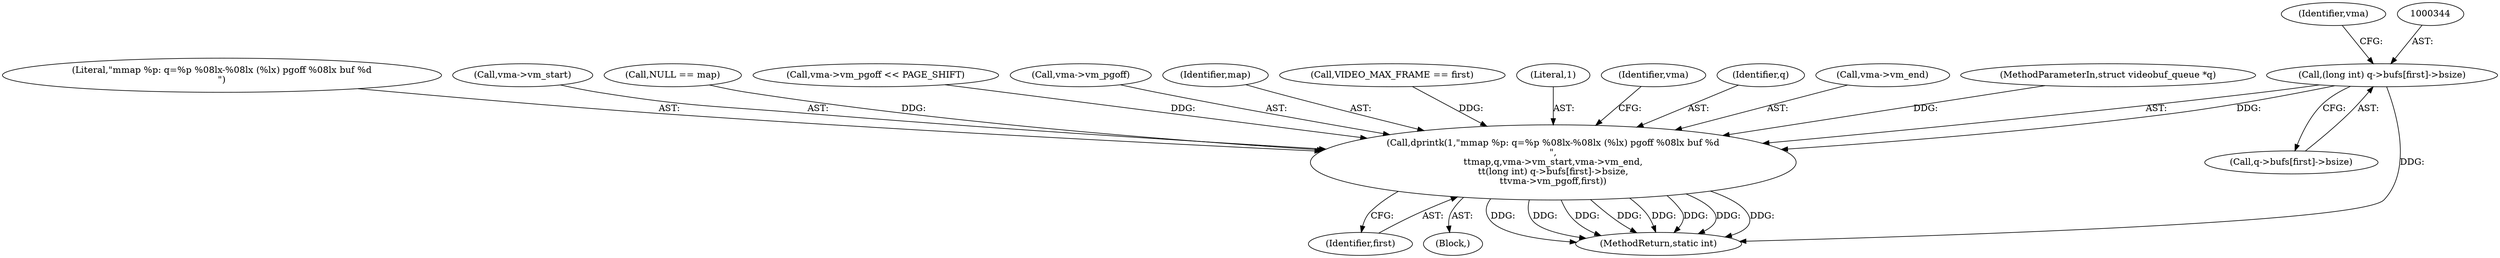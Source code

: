 digraph "0_linux_0b29669c065f60501e7289e1950fa2a618962358@pointer" {
"1000343" [label="(Call,(long int) q->bufs[first]->bsize)"];
"1000332" [label="(Call,dprintk(1,\"mmap %p: q=%p %08lx-%08lx (%lx) pgoff %08lx buf %d\n\",\n\t\tmap,q,vma->vm_start,vma->vm_end,\n\t\t(long int) q->bufs[first]->bsize,\n\t\tvma->vm_pgoff,first))"];
"1000334" [label="(Literal,\"mmap %p: q=%p %08lx-%08lx (%lx) pgoff %08lx buf %d\n\")"];
"1000337" [label="(Call,vma->vm_start)"];
"1000208" [label="(Call,NULL == map)"];
"1000114" [label="(Call,vma->vm_pgoff << PAGE_SHIFT)"];
"1000352" [label="(Call,vma->vm_pgoff)"];
"1000355" [label="(Identifier,first)"];
"1000353" [label="(Identifier,vma)"];
"1000335" [label="(Identifier,map)"];
"1000178" [label="(Call,VIDEO_MAX_FRAME == first)"];
"1000345" [label="(Call,q->bufs[first]->bsize)"];
"1000333" [label="(Literal,1)"];
"1000357" [label="(Identifier,vma)"];
"1000332" [label="(Call,dprintk(1,\"mmap %p: q=%p %08lx-%08lx (%lx) pgoff %08lx buf %d\n\",\n\t\tmap,q,vma->vm_start,vma->vm_end,\n\t\t(long int) q->bufs[first]->bsize,\n\t\tvma->vm_pgoff,first))"];
"1000106" [label="(Block,)"];
"1000336" [label="(Identifier,q)"];
"1000340" [label="(Call,vma->vm_end)"];
"1000104" [label="(MethodParameterIn,struct videobuf_queue *q)"];
"1000360" [label="(MethodReturn,static int)"];
"1000343" [label="(Call,(long int) q->bufs[first]->bsize)"];
"1000343" -> "1000332"  [label="AST: "];
"1000343" -> "1000345"  [label="CFG: "];
"1000344" -> "1000343"  [label="AST: "];
"1000345" -> "1000343"  [label="AST: "];
"1000353" -> "1000343"  [label="CFG: "];
"1000343" -> "1000360"  [label="DDG: "];
"1000343" -> "1000332"  [label="DDG: "];
"1000332" -> "1000106"  [label="AST: "];
"1000332" -> "1000355"  [label="CFG: "];
"1000333" -> "1000332"  [label="AST: "];
"1000334" -> "1000332"  [label="AST: "];
"1000335" -> "1000332"  [label="AST: "];
"1000336" -> "1000332"  [label="AST: "];
"1000337" -> "1000332"  [label="AST: "];
"1000340" -> "1000332"  [label="AST: "];
"1000352" -> "1000332"  [label="AST: "];
"1000355" -> "1000332"  [label="AST: "];
"1000357" -> "1000332"  [label="CFG: "];
"1000332" -> "1000360"  [label="DDG: "];
"1000332" -> "1000360"  [label="DDG: "];
"1000332" -> "1000360"  [label="DDG: "];
"1000332" -> "1000360"  [label="DDG: "];
"1000332" -> "1000360"  [label="DDG: "];
"1000332" -> "1000360"  [label="DDG: "];
"1000332" -> "1000360"  [label="DDG: "];
"1000332" -> "1000360"  [label="DDG: "];
"1000208" -> "1000332"  [label="DDG: "];
"1000104" -> "1000332"  [label="DDG: "];
"1000114" -> "1000332"  [label="DDG: "];
"1000178" -> "1000332"  [label="DDG: "];
}
